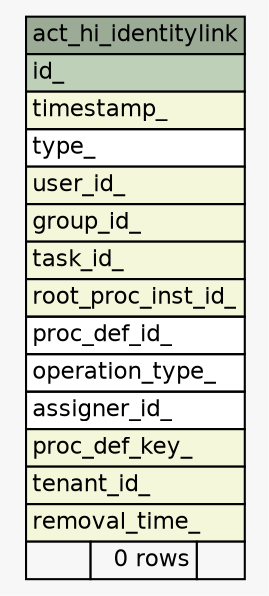 // dot 2.43.0 on Linux 5.4.0-1046-azure
// SchemaSpy rev Unknown
digraph "act_hi_identitylink" {
  graph [
    rankdir="RL"
    bgcolor="#f7f7f7"
    nodesep="0.18"
    ranksep="0.46"
    fontname="Helvetica"
    fontsize="11"
  ];
  node [
    fontname="Helvetica"
    fontsize="11"
    shape="plaintext"
  ];
  edge [
    arrowsize="0.8"
  ];
  "act_hi_identitylink" [
    label=<
    <TABLE BORDER="0" CELLBORDER="1" CELLSPACING="0" BGCOLOR="#ffffff">
      <TR><TD COLSPAN="3" BGCOLOR="#9bab96" ALIGN="CENTER">act_hi_identitylink</TD></TR>
      <TR><TD PORT="id_" COLSPAN="3" BGCOLOR="#bed1b8" ALIGN="LEFT">id_</TD></TR>
      <TR><TD PORT="timestamp_" COLSPAN="3" BGCOLOR="#f4f7da" ALIGN="LEFT">timestamp_</TD></TR>
      <TR><TD PORT="type_" COLSPAN="3" ALIGN="LEFT">type_</TD></TR>
      <TR><TD PORT="user_id_" COLSPAN="3" BGCOLOR="#f4f7da" ALIGN="LEFT">user_id_</TD></TR>
      <TR><TD PORT="group_id_" COLSPAN="3" BGCOLOR="#f4f7da" ALIGN="LEFT">group_id_</TD></TR>
      <TR><TD PORT="task_id_" COLSPAN="3" BGCOLOR="#f4f7da" ALIGN="LEFT">task_id_</TD></TR>
      <TR><TD PORT="root_proc_inst_id_" COLSPAN="3" BGCOLOR="#f4f7da" ALIGN="LEFT">root_proc_inst_id_</TD></TR>
      <TR><TD PORT="proc_def_id_" COLSPAN="3" ALIGN="LEFT">proc_def_id_</TD></TR>
      <TR><TD PORT="operation_type_" COLSPAN="3" ALIGN="LEFT">operation_type_</TD></TR>
      <TR><TD PORT="assigner_id_" COLSPAN="3" ALIGN="LEFT">assigner_id_</TD></TR>
      <TR><TD PORT="proc_def_key_" COLSPAN="3" BGCOLOR="#f4f7da" ALIGN="LEFT">proc_def_key_</TD></TR>
      <TR><TD PORT="tenant_id_" COLSPAN="3" BGCOLOR="#f4f7da" ALIGN="LEFT">tenant_id_</TD></TR>
      <TR><TD PORT="removal_time_" COLSPAN="3" BGCOLOR="#f4f7da" ALIGN="LEFT">removal_time_</TD></TR>
      <TR><TD ALIGN="LEFT" BGCOLOR="#f7f7f7">  </TD><TD ALIGN="RIGHT" BGCOLOR="#f7f7f7">0 rows</TD><TD ALIGN="RIGHT" BGCOLOR="#f7f7f7">  </TD></TR>
    </TABLE>>
    URL="tables/act_hi_identitylink.html"
    tooltip="act_hi_identitylink"
  ];
}
